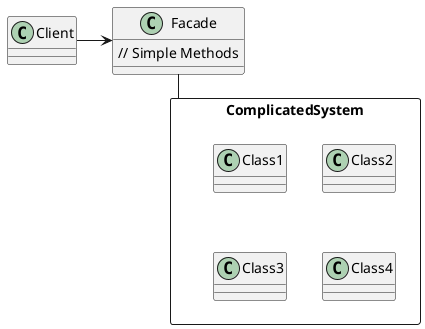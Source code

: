 @startuml

class Client

class Facade {
// Simple Methods
}

package ComplicatedSystem <<Rectangle>> {
  class Class1
  class Class2
  class Class3
  class Class4
}

Client -right-> Facade
Facade -- ComplicatedSystem

@enduml


